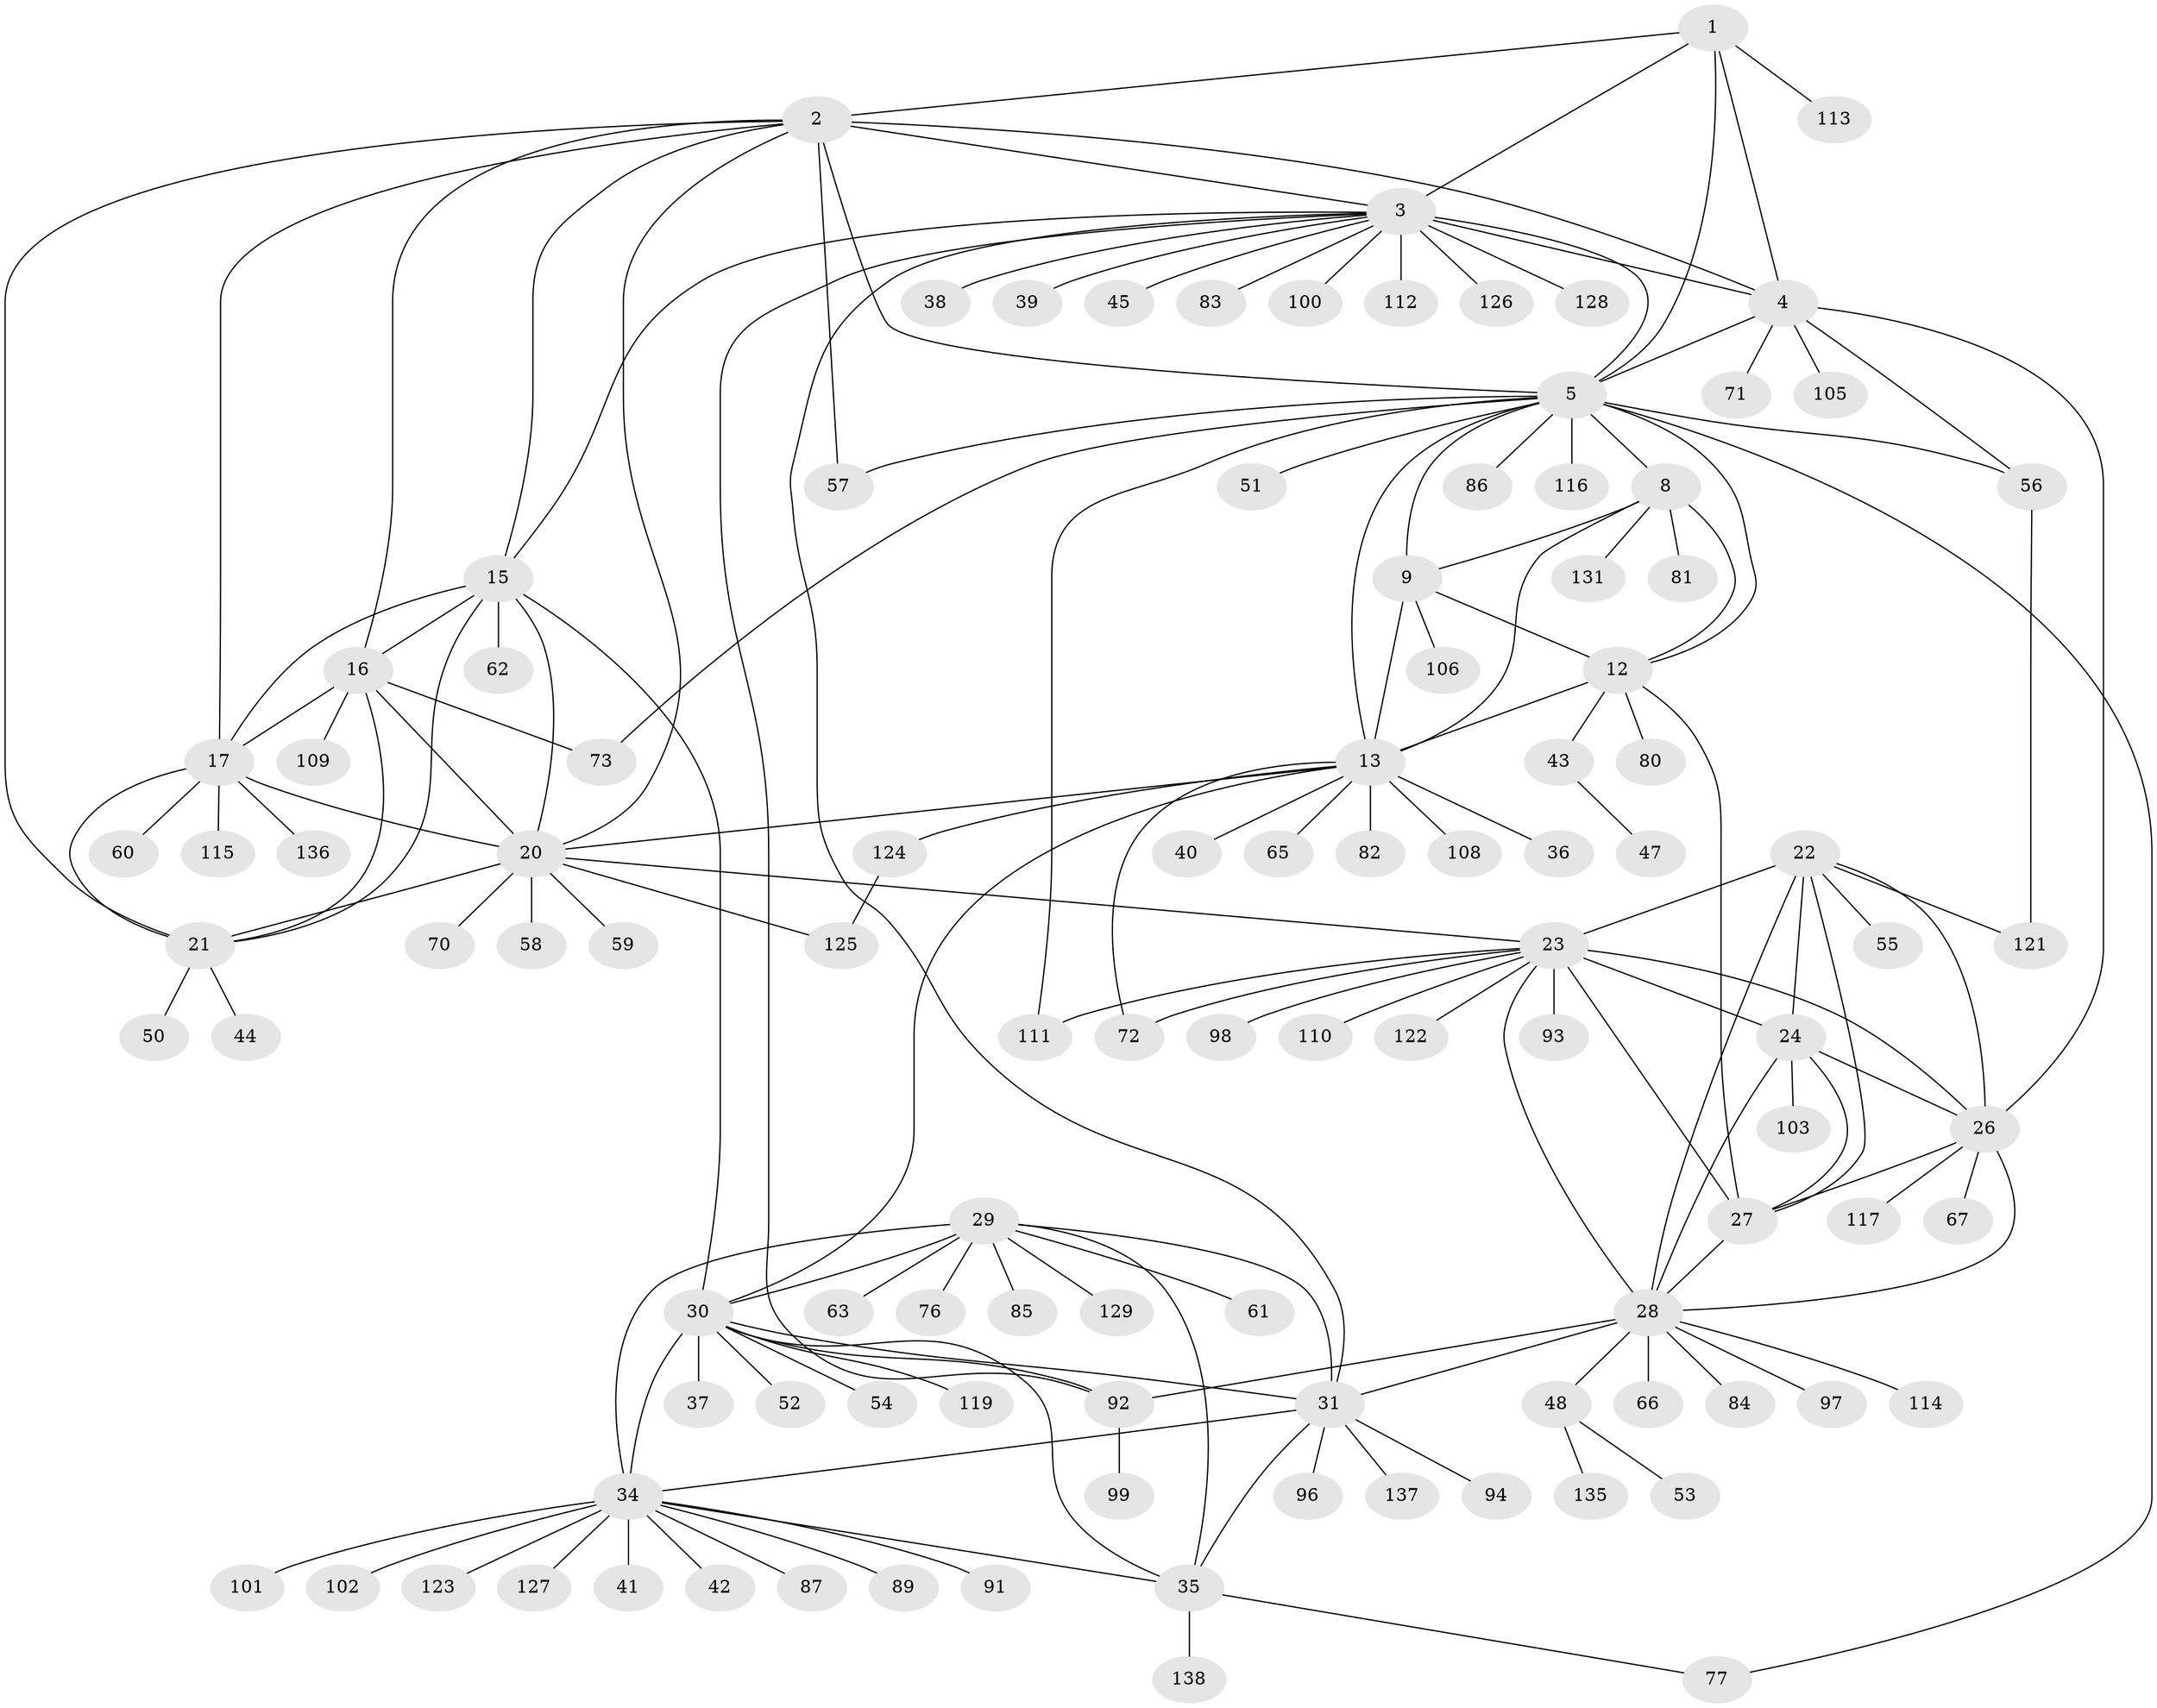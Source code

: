 // Generated by graph-tools (version 1.1) at 2025/24/03/03/25 07:24:13]
// undirected, 108 vertices, 162 edges
graph export_dot {
graph [start="1"]
  node [color=gray90,style=filled];
  1 [super="+95"];
  2 [super="+19"];
  3 [super="+6"];
  4 [super="+7"];
  5 [super="+11"];
  8 [super="+78"];
  9 [super="+10"];
  12 [super="+104"];
  13 [super="+14"];
  15 [super="+64"];
  16 [super="+88"];
  17 [super="+18"];
  20 [super="+79"];
  21 [super="+132"];
  22 [super="+68"];
  23 [super="+25"];
  24 [super="+107"];
  26 [super="+133"];
  27 [super="+69"];
  28 [super="+90"];
  29 [super="+33"];
  30 [super="+32"];
  31 [super="+74"];
  34 [super="+46"];
  35 [super="+49"];
  36;
  37;
  38 [super="+120"];
  39;
  40;
  41;
  42;
  43 [super="+118"];
  44;
  45;
  47;
  48;
  50;
  51;
  52;
  53 [super="+134"];
  54;
  55;
  56 [super="+75"];
  57;
  58;
  59;
  60;
  61;
  62;
  63;
  65;
  66;
  67;
  70;
  71;
  72;
  73;
  76;
  77;
  80;
  81;
  82;
  83;
  84;
  85;
  86;
  87;
  89;
  91;
  92 [super="+139"];
  93;
  94;
  96;
  97;
  98;
  99;
  100;
  101;
  102;
  103;
  105;
  106;
  108;
  109;
  110;
  111;
  112;
  113;
  114;
  115;
  116;
  117;
  119;
  121;
  122;
  123;
  124;
  125 [super="+130"];
  126;
  127;
  128 [super="+140"];
  129;
  131;
  135;
  136;
  137;
  138;
  1 -- 2;
  1 -- 3 [weight=2];
  1 -- 4 [weight=2];
  1 -- 5;
  1 -- 113;
  2 -- 3 [weight=2];
  2 -- 4 [weight=2];
  2 -- 5;
  2 -- 57;
  2 -- 16;
  2 -- 17 [weight=2];
  2 -- 20;
  2 -- 21;
  2 -- 15;
  3 -- 4 [weight=4];
  3 -- 5 [weight=2];
  3 -- 38;
  3 -- 45;
  3 -- 83;
  3 -- 92;
  3 -- 100;
  3 -- 126;
  3 -- 128;
  3 -- 39;
  3 -- 112;
  3 -- 31;
  3 -- 15;
  4 -- 5 [weight=2];
  4 -- 26;
  4 -- 105;
  4 -- 71;
  4 -- 56;
  5 -- 51;
  5 -- 8;
  5 -- 9 [weight=2];
  5 -- 73;
  5 -- 12 [weight=2];
  5 -- 13 [weight=2];
  5 -- 77;
  5 -- 111;
  5 -- 116;
  5 -- 86;
  5 -- 56;
  5 -- 57;
  8 -- 9 [weight=2];
  8 -- 12;
  8 -- 13 [weight=2];
  8 -- 81;
  8 -- 131;
  9 -- 12 [weight=2];
  9 -- 13 [weight=4];
  9 -- 106;
  12 -- 13 [weight=2];
  12 -- 27;
  12 -- 43;
  12 -- 80;
  13 -- 20;
  13 -- 40;
  13 -- 65;
  13 -- 36;
  13 -- 72;
  13 -- 108;
  13 -- 82;
  13 -- 124;
  13 -- 30;
  15 -- 16;
  15 -- 17 [weight=2];
  15 -- 20;
  15 -- 21;
  15 -- 62;
  15 -- 30;
  16 -- 17 [weight=2];
  16 -- 20;
  16 -- 21;
  16 -- 73;
  16 -- 109;
  17 -- 20 [weight=2];
  17 -- 21 [weight=2];
  17 -- 60;
  17 -- 115;
  17 -- 136;
  20 -- 21;
  20 -- 23;
  20 -- 58;
  20 -- 59;
  20 -- 70;
  20 -- 125;
  21 -- 44;
  21 -- 50;
  22 -- 23 [weight=2];
  22 -- 24;
  22 -- 26;
  22 -- 27;
  22 -- 28;
  22 -- 55;
  22 -- 121;
  23 -- 24 [weight=2];
  23 -- 26 [weight=2];
  23 -- 27 [weight=2];
  23 -- 28 [weight=2];
  23 -- 98;
  23 -- 122;
  23 -- 72;
  23 -- 110;
  23 -- 111;
  23 -- 93;
  24 -- 26;
  24 -- 27;
  24 -- 28;
  24 -- 103;
  26 -- 27;
  26 -- 28;
  26 -- 67;
  26 -- 117;
  27 -- 28;
  28 -- 31;
  28 -- 48;
  28 -- 66;
  28 -- 84;
  28 -- 97;
  28 -- 114;
  28 -- 92;
  29 -- 30 [weight=4];
  29 -- 31 [weight=2];
  29 -- 34 [weight=2];
  29 -- 35 [weight=2];
  29 -- 129;
  29 -- 76;
  29 -- 63;
  29 -- 61;
  29 -- 85;
  30 -- 31 [weight=2];
  30 -- 34 [weight=2];
  30 -- 35 [weight=2];
  30 -- 37;
  30 -- 52;
  30 -- 54;
  30 -- 119;
  30 -- 92;
  31 -- 34;
  31 -- 35;
  31 -- 94;
  31 -- 96;
  31 -- 137;
  34 -- 35;
  34 -- 41;
  34 -- 42;
  34 -- 87;
  34 -- 89;
  34 -- 91;
  34 -- 101;
  34 -- 102;
  34 -- 123;
  34 -- 127;
  35 -- 77;
  35 -- 138;
  43 -- 47;
  48 -- 53;
  48 -- 135;
  56 -- 121;
  92 -- 99;
  124 -- 125;
}
